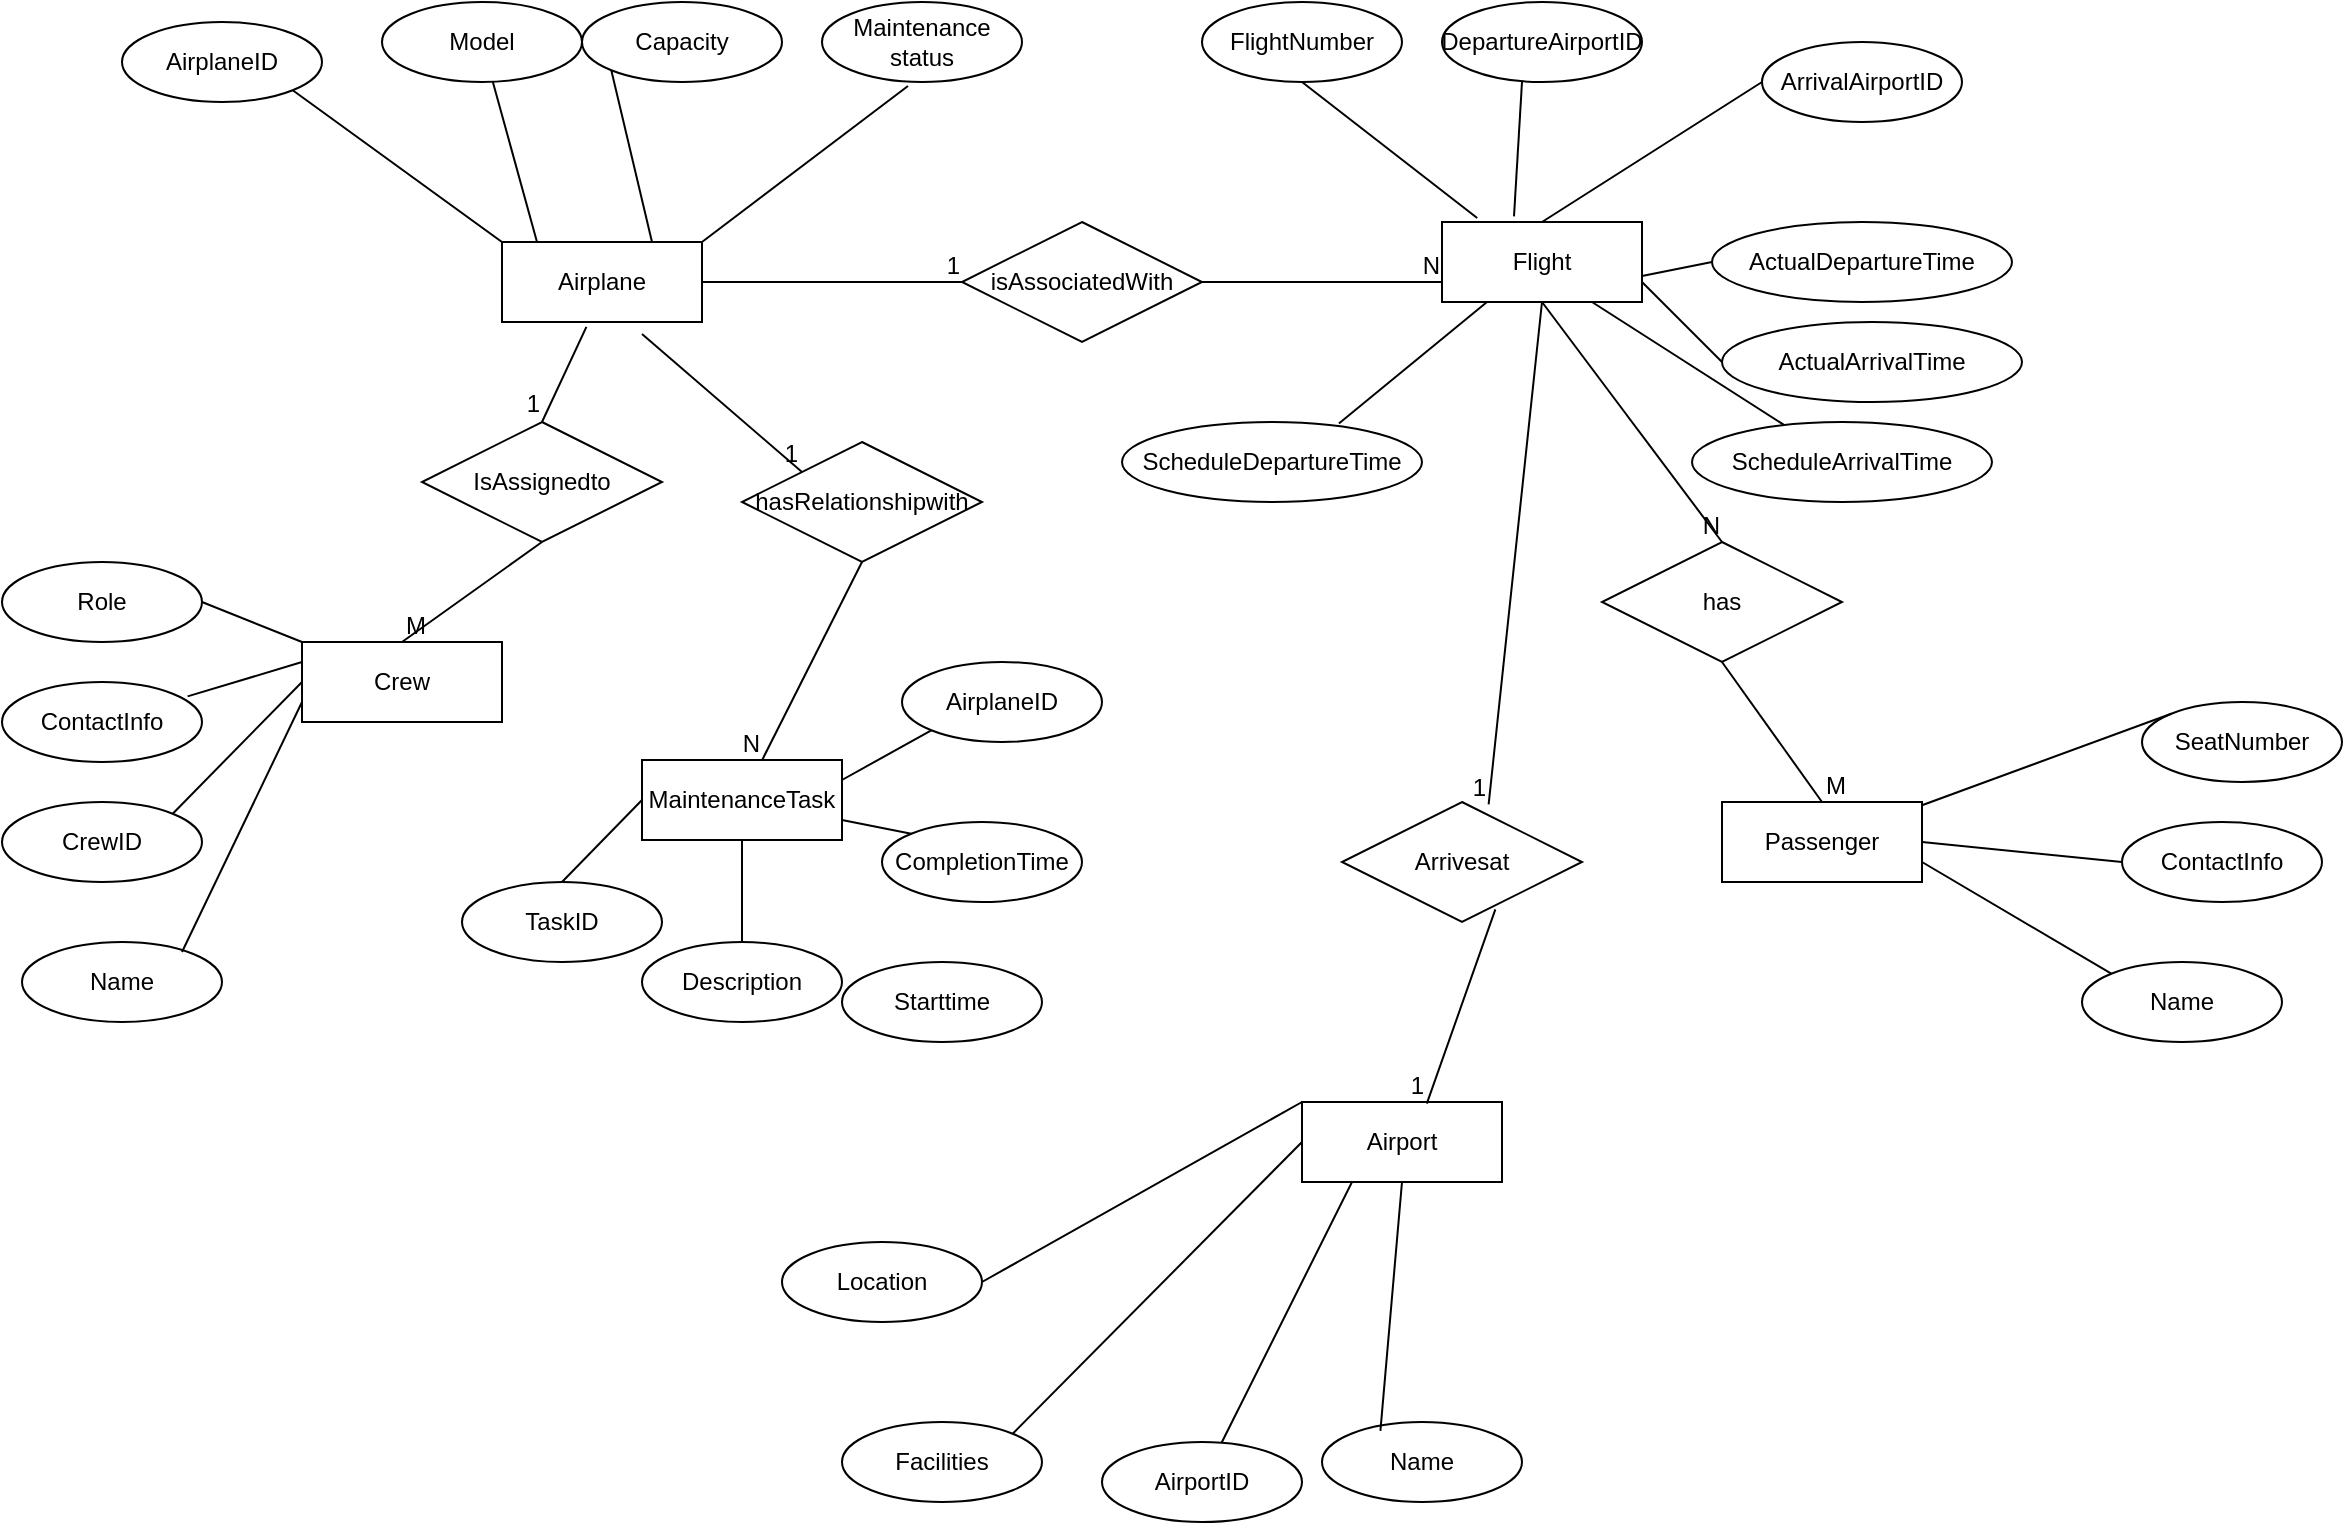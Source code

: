 <mxfile version="22.0.4" type="github">
  <diagram name="Page-1" id="znZ29VpfTOB51SgeRxZB">
    <mxGraphModel dx="3850" dy="1617" grid="1" gridSize="10" guides="1" tooltips="1" connect="1" arrows="1" fold="1" page="1" pageScale="1" pageWidth="850" pageHeight="1100" math="0" shadow="0">
      <root>
        <mxCell id="0" />
        <mxCell id="1" parent="0" />
        <mxCell id="hcwAdXsDCzIdvA3kFpK7-1" value="AirplaneID" style="ellipse;whiteSpace=wrap;html=1;align=center;" vertex="1" parent="1">
          <mxGeometry x="-100" y="120" width="100" height="40" as="geometry" />
        </mxCell>
        <mxCell id="hcwAdXsDCzIdvA3kFpK7-2" value="DepartureAirportID" style="ellipse;whiteSpace=wrap;html=1;align=center;" vertex="1" parent="1">
          <mxGeometry x="560" y="110" width="100" height="40" as="geometry" />
        </mxCell>
        <mxCell id="hcwAdXsDCzIdvA3kFpK7-3" value="Capacity" style="ellipse;whiteSpace=wrap;html=1;align=center;" vertex="1" parent="1">
          <mxGeometry x="130" y="110" width="100" height="40" as="geometry" />
        </mxCell>
        <mxCell id="hcwAdXsDCzIdvA3kFpK7-4" value="Maintenance status" style="ellipse;whiteSpace=wrap;html=1;align=center;" vertex="1" parent="1">
          <mxGeometry x="250" y="110" width="100" height="40" as="geometry" />
        </mxCell>
        <mxCell id="hcwAdXsDCzIdvA3kFpK7-5" value="Airplane" style="whiteSpace=wrap;html=1;align=center;" vertex="1" parent="1">
          <mxGeometry x="90" y="230" width="100" height="40" as="geometry" />
        </mxCell>
        <mxCell id="hcwAdXsDCzIdvA3kFpK7-7" value="" style="endArrow=none;html=1;rounded=0;entryX=1;entryY=1;entryDx=0;entryDy=0;exitX=0.25;exitY=0;exitDx=0;exitDy=0;" edge="1" parent="1" source="hcwAdXsDCzIdvA3kFpK7-5" target="hcwAdXsDCzIdvA3kFpK7-1">
          <mxGeometry width="50" height="50" relative="1" as="geometry">
            <mxPoint x="180" y="220" as="sourcePoint" />
            <mxPoint x="100" y="240" as="targetPoint" />
            <Array as="points">
              <mxPoint x="90" y="230" />
            </Array>
          </mxGeometry>
        </mxCell>
        <mxCell id="hcwAdXsDCzIdvA3kFpK7-9" value="" style="endArrow=none;html=1;rounded=0;exitX=0.43;exitY=1.05;exitDx=0;exitDy=0;entryX=1;entryY=0;entryDx=0;entryDy=0;exitPerimeter=0;" edge="1" parent="1" source="hcwAdXsDCzIdvA3kFpK7-4" target="hcwAdXsDCzIdvA3kFpK7-5">
          <mxGeometry width="50" height="50" relative="1" as="geometry">
            <mxPoint x="130" y="280" as="sourcePoint" />
            <mxPoint x="180" y="230" as="targetPoint" />
          </mxGeometry>
        </mxCell>
        <mxCell id="hcwAdXsDCzIdvA3kFpK7-10" value="" style="endArrow=none;html=1;rounded=0;exitX=0.174;exitY=-0.01;exitDx=0;exitDy=0;exitPerimeter=0;" edge="1" parent="1" source="hcwAdXsDCzIdvA3kFpK7-5" target="hcwAdXsDCzIdvA3kFpK7-19">
          <mxGeometry width="50" height="50" relative="1" as="geometry">
            <mxPoint x="200" y="210" as="sourcePoint" />
            <mxPoint x="205" y="160" as="targetPoint" />
          </mxGeometry>
        </mxCell>
        <mxCell id="hcwAdXsDCzIdvA3kFpK7-11" value="" style="endArrow=none;html=1;rounded=0;entryX=0;entryY=1;entryDx=0;entryDy=0;exitX=0.75;exitY=0;exitDx=0;exitDy=0;" edge="1" parent="1" source="hcwAdXsDCzIdvA3kFpK7-5" target="hcwAdXsDCzIdvA3kFpK7-3">
          <mxGeometry width="50" height="50" relative="1" as="geometry">
            <mxPoint x="210" y="220" as="sourcePoint" />
            <mxPoint x="105" y="164" as="targetPoint" />
            <Array as="points" />
          </mxGeometry>
        </mxCell>
        <mxCell id="hcwAdXsDCzIdvA3kFpK7-12" value="Flight" style="whiteSpace=wrap;html=1;align=center;" vertex="1" parent="1">
          <mxGeometry x="560" y="220" width="100" height="40" as="geometry" />
        </mxCell>
        <mxCell id="hcwAdXsDCzIdvA3kFpK7-13" value="FlightNumber" style="ellipse;whiteSpace=wrap;html=1;align=center;" vertex="1" parent="1">
          <mxGeometry x="440" y="110" width="100" height="40" as="geometry" />
        </mxCell>
        <mxCell id="hcwAdXsDCzIdvA3kFpK7-14" value="ArrivalAirportID" style="ellipse;whiteSpace=wrap;html=1;align=center;" vertex="1" parent="1">
          <mxGeometry x="720" y="130" width="100" height="40" as="geometry" />
        </mxCell>
        <mxCell id="hcwAdXsDCzIdvA3kFpK7-15" value="ScheduleDepartureTime" style="ellipse;whiteSpace=wrap;html=1;align=center;" vertex="1" parent="1">
          <mxGeometry x="400" y="320" width="150" height="40" as="geometry" />
        </mxCell>
        <mxCell id="hcwAdXsDCzIdvA3kFpK7-16" value="ScheduleArrivalTime" style="ellipse;whiteSpace=wrap;html=1;align=center;" vertex="1" parent="1">
          <mxGeometry x="685" y="320" width="150" height="40" as="geometry" />
        </mxCell>
        <mxCell id="hcwAdXsDCzIdvA3kFpK7-17" value="ActualDepartureTime" style="ellipse;whiteSpace=wrap;html=1;align=center;" vertex="1" parent="1">
          <mxGeometry x="695" y="220" width="150" height="40" as="geometry" />
        </mxCell>
        <mxCell id="hcwAdXsDCzIdvA3kFpK7-18" value="ActualArrivalTime" style="ellipse;whiteSpace=wrap;html=1;align=center;" vertex="1" parent="1">
          <mxGeometry x="700" y="270" width="150" height="40" as="geometry" />
        </mxCell>
        <mxCell id="hcwAdXsDCzIdvA3kFpK7-19" value="Model" style="ellipse;whiteSpace=wrap;html=1;align=center;" vertex="1" parent="1">
          <mxGeometry x="30" y="110" width="100" height="40" as="geometry" />
        </mxCell>
        <mxCell id="hcwAdXsDCzIdvA3kFpK7-21" value="Name" style="ellipse;whiteSpace=wrap;html=1;align=center;" vertex="1" parent="1">
          <mxGeometry x="880" y="590" width="100" height="40" as="geometry" />
        </mxCell>
        <mxCell id="hcwAdXsDCzIdvA3kFpK7-22" value="ContactInfo" style="ellipse;whiteSpace=wrap;html=1;align=center;" vertex="1" parent="1">
          <mxGeometry x="900" y="520" width="100" height="40" as="geometry" />
        </mxCell>
        <mxCell id="hcwAdXsDCzIdvA3kFpK7-23" value="SeatNumber" style="ellipse;whiteSpace=wrap;html=1;align=center;" vertex="1" parent="1">
          <mxGeometry x="910" y="460" width="100" height="40" as="geometry" />
        </mxCell>
        <mxCell id="hcwAdXsDCzIdvA3kFpK7-24" value="Crew" style="whiteSpace=wrap;html=1;align=center;" vertex="1" parent="1">
          <mxGeometry x="-10" y="430" width="100" height="40" as="geometry" />
        </mxCell>
        <mxCell id="hcwAdXsDCzIdvA3kFpK7-25" value="CrewID" style="ellipse;whiteSpace=wrap;html=1;align=center;" vertex="1" parent="1">
          <mxGeometry x="-160" y="510" width="100" height="40" as="geometry" />
        </mxCell>
        <mxCell id="hcwAdXsDCzIdvA3kFpK7-26" value="Name" style="ellipse;whiteSpace=wrap;html=1;align=center;" vertex="1" parent="1">
          <mxGeometry x="-150" y="580" width="100" height="40" as="geometry" />
        </mxCell>
        <mxCell id="hcwAdXsDCzIdvA3kFpK7-27" value="Role" style="ellipse;whiteSpace=wrap;html=1;align=center;" vertex="1" parent="1">
          <mxGeometry x="-160" y="390" width="100" height="40" as="geometry" />
        </mxCell>
        <mxCell id="hcwAdXsDCzIdvA3kFpK7-28" value="ContactInfo" style="ellipse;whiteSpace=wrap;html=1;align=center;" vertex="1" parent="1">
          <mxGeometry x="-160" y="450" width="100" height="40" as="geometry" />
        </mxCell>
        <mxCell id="hcwAdXsDCzIdvA3kFpK7-29" value="Airport" style="whiteSpace=wrap;html=1;align=center;" vertex="1" parent="1">
          <mxGeometry x="490" y="660" width="100" height="40" as="geometry" />
        </mxCell>
        <mxCell id="hcwAdXsDCzIdvA3kFpK7-30" value="Name" style="ellipse;whiteSpace=wrap;html=1;align=center;" vertex="1" parent="1">
          <mxGeometry x="500" y="820" width="100" height="40" as="geometry" />
        </mxCell>
        <mxCell id="hcwAdXsDCzIdvA3kFpK7-31" value="AirportID" style="ellipse;whiteSpace=wrap;html=1;align=center;" vertex="1" parent="1">
          <mxGeometry x="390" y="830" width="100" height="40" as="geometry" />
        </mxCell>
        <mxCell id="hcwAdXsDCzIdvA3kFpK7-32" value="Location" style="ellipse;whiteSpace=wrap;html=1;align=center;" vertex="1" parent="1">
          <mxGeometry x="230" y="730" width="100" height="40" as="geometry" />
        </mxCell>
        <mxCell id="hcwAdXsDCzIdvA3kFpK7-33" value="Facilities" style="ellipse;whiteSpace=wrap;html=1;align=center;" vertex="1" parent="1">
          <mxGeometry x="260" y="820" width="100" height="40" as="geometry" />
        </mxCell>
        <mxCell id="hcwAdXsDCzIdvA3kFpK7-35" value="MaintenanceTask" style="whiteSpace=wrap;html=1;align=center;" vertex="1" parent="1">
          <mxGeometry x="160" y="489" width="100" height="40" as="geometry" />
        </mxCell>
        <mxCell id="hcwAdXsDCzIdvA3kFpK7-36" value="Description" style="ellipse;whiteSpace=wrap;html=1;align=center;" vertex="1" parent="1">
          <mxGeometry x="160" y="580" width="100" height="40" as="geometry" />
        </mxCell>
        <mxCell id="hcwAdXsDCzIdvA3kFpK7-37" value="Starttime" style="ellipse;whiteSpace=wrap;html=1;align=center;" vertex="1" parent="1">
          <mxGeometry x="260" y="590" width="100" height="40" as="geometry" />
        </mxCell>
        <mxCell id="hcwAdXsDCzIdvA3kFpK7-38" value="CompletionTime" style="ellipse;whiteSpace=wrap;html=1;align=center;" vertex="1" parent="1">
          <mxGeometry x="280" y="520" width="100" height="40" as="geometry" />
        </mxCell>
        <mxCell id="hcwAdXsDCzIdvA3kFpK7-39" value="" style="endArrow=none;html=1;rounded=0;entryX=0;entryY=0;entryDx=0;entryDy=0;" edge="1" parent="1" target="hcwAdXsDCzIdvA3kFpK7-24">
          <mxGeometry width="50" height="50" relative="1" as="geometry">
            <mxPoint x="-60" y="410" as="sourcePoint" />
            <mxPoint x="-10" y="360" as="targetPoint" />
          </mxGeometry>
        </mxCell>
        <mxCell id="hcwAdXsDCzIdvA3kFpK7-40" value="" style="endArrow=none;html=1;rounded=0;entryX=0;entryY=0.25;entryDx=0;entryDy=0;exitX=0.928;exitY=0.18;exitDx=0;exitDy=0;exitPerimeter=0;" edge="1" parent="1" source="hcwAdXsDCzIdvA3kFpK7-28" target="hcwAdXsDCzIdvA3kFpK7-24">
          <mxGeometry width="50" height="50" relative="1" as="geometry">
            <mxPoint x="-60" y="460" as="sourcePoint" />
            <mxPoint x="-10" y="480" as="targetPoint" />
          </mxGeometry>
        </mxCell>
        <mxCell id="hcwAdXsDCzIdvA3kFpK7-41" value="" style="endArrow=none;html=1;rounded=0;exitX=1;exitY=0;exitDx=0;exitDy=0;entryX=0;entryY=0.5;entryDx=0;entryDy=0;" edge="1" parent="1" source="hcwAdXsDCzIdvA3kFpK7-25" target="hcwAdXsDCzIdvA3kFpK7-24">
          <mxGeometry width="50" height="50" relative="1" as="geometry">
            <mxPoint x="-60" y="510" as="sourcePoint" />
            <mxPoint x="-10" y="460" as="targetPoint" />
          </mxGeometry>
        </mxCell>
        <mxCell id="hcwAdXsDCzIdvA3kFpK7-42" value="" style="endArrow=none;html=1;rounded=0;entryX=0;entryY=0.75;entryDx=0;entryDy=0;" edge="1" parent="1" target="hcwAdXsDCzIdvA3kFpK7-24">
          <mxGeometry width="50" height="50" relative="1" as="geometry">
            <mxPoint x="-70" y="585" as="sourcePoint" />
            <mxPoint x="-20" y="535" as="targetPoint" />
          </mxGeometry>
        </mxCell>
        <mxCell id="hcwAdXsDCzIdvA3kFpK7-43" value="" style="endArrow=none;html=1;rounded=0;exitX=0.176;exitY=-0.05;exitDx=0;exitDy=0;exitPerimeter=0;entryX=0.5;entryY=1;entryDx=0;entryDy=0;" edge="1" parent="1" source="hcwAdXsDCzIdvA3kFpK7-12" target="hcwAdXsDCzIdvA3kFpK7-13">
          <mxGeometry width="50" height="50" relative="1" as="geometry">
            <mxPoint x="510" y="220" as="sourcePoint" />
            <mxPoint x="560" y="170" as="targetPoint" />
          </mxGeometry>
        </mxCell>
        <mxCell id="hcwAdXsDCzIdvA3kFpK7-44" value="" style="endArrow=none;html=1;rounded=0;exitX=0.36;exitY=-0.07;exitDx=0;exitDy=0;exitPerimeter=0;" edge="1" parent="1" source="hcwAdXsDCzIdvA3kFpK7-12">
          <mxGeometry width="50" height="50" relative="1" as="geometry">
            <mxPoint x="600" y="210" as="sourcePoint" />
            <mxPoint x="600" y="150" as="targetPoint" />
          </mxGeometry>
        </mxCell>
        <mxCell id="hcwAdXsDCzIdvA3kFpK7-45" value="" style="endArrow=none;html=1;rounded=0;exitX=0.5;exitY=0;exitDx=0;exitDy=0;entryX=0;entryY=0.5;entryDx=0;entryDy=0;" edge="1" parent="1" source="hcwAdXsDCzIdvA3kFpK7-12" target="hcwAdXsDCzIdvA3kFpK7-14">
          <mxGeometry width="50" height="50" relative="1" as="geometry">
            <mxPoint x="730" y="210" as="sourcePoint" />
            <mxPoint x="730" y="150" as="targetPoint" />
          </mxGeometry>
        </mxCell>
        <mxCell id="hcwAdXsDCzIdvA3kFpK7-46" value="" style="endArrow=none;html=1;rounded=0;exitX=0.36;exitY=-0.07;exitDx=0;exitDy=0;exitPerimeter=0;entryX=0;entryY=0.5;entryDx=0;entryDy=0;" edge="1" parent="1" target="hcwAdXsDCzIdvA3kFpK7-17">
          <mxGeometry width="50" height="50" relative="1" as="geometry">
            <mxPoint x="660" y="247" as="sourcePoint" />
            <mxPoint x="664" y="180" as="targetPoint" />
          </mxGeometry>
        </mxCell>
        <mxCell id="hcwAdXsDCzIdvA3kFpK7-47" value="" style="endArrow=none;html=1;rounded=0;exitX=1;exitY=0.75;exitDx=0;exitDy=0;entryX=0;entryY=0.5;entryDx=0;entryDy=0;" edge="1" parent="1" source="hcwAdXsDCzIdvA3kFpK7-12" target="hcwAdXsDCzIdvA3kFpK7-18">
          <mxGeometry width="50" height="50" relative="1" as="geometry">
            <mxPoint x="670" y="257" as="sourcePoint" />
            <mxPoint x="705" y="250" as="targetPoint" />
          </mxGeometry>
        </mxCell>
        <mxCell id="hcwAdXsDCzIdvA3kFpK7-48" value="" style="endArrow=none;html=1;rounded=0;exitX=1;exitY=0.75;exitDx=0;exitDy=0;entryX=0.723;entryY=0.02;entryDx=0;entryDy=0;entryPerimeter=0;" edge="1" parent="1" target="hcwAdXsDCzIdvA3kFpK7-15">
          <mxGeometry width="50" height="50" relative="1" as="geometry">
            <mxPoint x="582.5" y="260" as="sourcePoint" />
            <mxPoint x="627.5" y="330" as="targetPoint" />
          </mxGeometry>
        </mxCell>
        <mxCell id="hcwAdXsDCzIdvA3kFpK7-49" value="" style="endArrow=none;html=1;rounded=0;exitX=0.75;exitY=1;exitDx=0;exitDy=0;" edge="1" parent="1" source="hcwAdXsDCzIdvA3kFpK7-12" target="hcwAdXsDCzIdvA3kFpK7-16">
          <mxGeometry width="50" height="50" relative="1" as="geometry">
            <mxPoint x="592.5" y="270" as="sourcePoint" />
            <mxPoint x="637.5" y="340" as="targetPoint" />
            <Array as="points" />
          </mxGeometry>
        </mxCell>
        <mxCell id="hcwAdXsDCzIdvA3kFpK7-50" value="" style="endArrow=none;html=1;rounded=0;entryX=0;entryY=0;entryDx=0;entryDy=0;" edge="1" parent="1" source="hcwAdXsDCzIdvA3kFpK7-20" target="hcwAdXsDCzIdvA3kFpK7-23">
          <mxGeometry width="50" height="50" relative="1" as="geometry">
            <mxPoint x="670" y="550" as="sourcePoint" />
            <mxPoint x="720" y="500" as="targetPoint" />
          </mxGeometry>
        </mxCell>
        <mxCell id="hcwAdXsDCzIdvA3kFpK7-51" value="" style="endArrow=none;html=1;rounded=0;exitX=1;exitY=0.5;exitDx=0;exitDy=0;entryX=0;entryY=0.5;entryDx=0;entryDy=0;" edge="1" parent="1" source="hcwAdXsDCzIdvA3kFpK7-20" target="hcwAdXsDCzIdvA3kFpK7-22">
          <mxGeometry width="50" height="50" relative="1" as="geometry">
            <mxPoint x="680" y="560" as="sourcePoint" />
            <mxPoint x="730" y="510" as="targetPoint" />
          </mxGeometry>
        </mxCell>
        <mxCell id="hcwAdXsDCzIdvA3kFpK7-52" value="" style="endArrow=none;html=1;rounded=0;exitX=1;exitY=0.75;exitDx=0;exitDy=0;entryX=0;entryY=0;entryDx=0;entryDy=0;" edge="1" parent="1" source="hcwAdXsDCzIdvA3kFpK7-20" target="hcwAdXsDCzIdvA3kFpK7-21">
          <mxGeometry width="50" height="50" relative="1" as="geometry">
            <mxPoint x="680" y="570" as="sourcePoint" />
            <mxPoint x="750" y="600" as="targetPoint" />
          </mxGeometry>
        </mxCell>
        <mxCell id="hcwAdXsDCzIdvA3kFpK7-55" value="" style="endArrow=none;html=1;rounded=0;exitX=1;exitY=0.5;exitDx=0;exitDy=0;entryX=0;entryY=0;entryDx=0;entryDy=0;" edge="1" parent="1" source="hcwAdXsDCzIdvA3kFpK7-32" target="hcwAdXsDCzIdvA3kFpK7-29">
          <mxGeometry width="50" height="50" relative="1" as="geometry">
            <mxPoint x="130" y="775" as="sourcePoint" />
            <mxPoint x="180" y="725" as="targetPoint" />
          </mxGeometry>
        </mxCell>
        <mxCell id="hcwAdXsDCzIdvA3kFpK7-56" value="" style="endArrow=none;html=1;rounded=0;exitX=1;exitY=0;exitDx=0;exitDy=0;entryX=0;entryY=0.5;entryDx=0;entryDy=0;" edge="1" parent="1" source="hcwAdXsDCzIdvA3kFpK7-33" target="hcwAdXsDCzIdvA3kFpK7-29">
          <mxGeometry width="50" height="50" relative="1" as="geometry">
            <mxPoint x="80" y="760" as="sourcePoint" />
            <mxPoint x="180" y="740" as="targetPoint" />
          </mxGeometry>
        </mxCell>
        <mxCell id="hcwAdXsDCzIdvA3kFpK7-57" value="" style="endArrow=none;html=1;rounded=0;entryX=0.25;entryY=1;entryDx=0;entryDy=0;" edge="1" parent="1" source="hcwAdXsDCzIdvA3kFpK7-31" target="hcwAdXsDCzIdvA3kFpK7-29">
          <mxGeometry width="50" height="50" relative="1" as="geometry">
            <mxPoint x="75" y="826" as="sourcePoint" />
            <mxPoint x="200" y="770" as="targetPoint" />
          </mxGeometry>
        </mxCell>
        <mxCell id="hcwAdXsDCzIdvA3kFpK7-58" value="" style="endArrow=none;html=1;rounded=0;entryX=0.5;entryY=1;entryDx=0;entryDy=0;exitX=0.292;exitY=0.11;exitDx=0;exitDy=0;exitPerimeter=0;" edge="1" parent="1" source="hcwAdXsDCzIdvA3kFpK7-30" target="hcwAdXsDCzIdvA3kFpK7-29">
          <mxGeometry width="50" height="50" relative="1" as="geometry">
            <mxPoint x="173" y="831" as="sourcePoint" />
            <mxPoint x="215" y="770" as="targetPoint" />
          </mxGeometry>
        </mxCell>
        <mxCell id="hcwAdXsDCzIdvA3kFpK7-61" value="" style="endArrow=none;html=1;rounded=0;exitX=0.5;exitY=0;exitDx=0;exitDy=0;" edge="1" parent="1" source="hcwAdXsDCzIdvA3kFpK7-36" target="hcwAdXsDCzIdvA3kFpK7-35">
          <mxGeometry width="50" height="50" relative="1" as="geometry">
            <mxPoint x="540" y="900" as="sourcePoint" />
            <mxPoint x="590" y="850" as="targetPoint" />
          </mxGeometry>
        </mxCell>
        <mxCell id="hcwAdXsDCzIdvA3kFpK7-63" value="" style="endArrow=none;html=1;rounded=0;exitX=0;exitY=0;exitDx=0;exitDy=0;entryX=1;entryY=0.75;entryDx=0;entryDy=0;" edge="1" parent="1" source="hcwAdXsDCzIdvA3kFpK7-38" target="hcwAdXsDCzIdvA3kFpK7-35">
          <mxGeometry width="50" height="50" relative="1" as="geometry">
            <mxPoint x="700" y="878" as="sourcePoint" />
            <mxPoint x="658" y="830" as="targetPoint" />
          </mxGeometry>
        </mxCell>
        <mxCell id="hcwAdXsDCzIdvA3kFpK7-65" value="isAssociatedWith" style="shape=rhombus;perimeter=rhombusPerimeter;whiteSpace=wrap;html=1;align=center;" vertex="1" parent="1">
          <mxGeometry x="320" y="220" width="120" height="60" as="geometry" />
        </mxCell>
        <mxCell id="hcwAdXsDCzIdvA3kFpK7-66" value="" style="endArrow=none;html=1;rounded=0;exitX=1;exitY=0.5;exitDx=0;exitDy=0;entryX=0;entryY=0.5;entryDx=0;entryDy=0;" edge="1" parent="1" source="hcwAdXsDCzIdvA3kFpK7-5" target="hcwAdXsDCzIdvA3kFpK7-65">
          <mxGeometry relative="1" as="geometry">
            <mxPoint x="200" y="249.5" as="sourcePoint" />
            <mxPoint x="280.588" y="320" as="targetPoint" />
          </mxGeometry>
        </mxCell>
        <mxCell id="hcwAdXsDCzIdvA3kFpK7-67" value="1" style="resizable=0;html=1;whiteSpace=wrap;align=right;verticalAlign=bottom;" connectable="0" vertex="1" parent="hcwAdXsDCzIdvA3kFpK7-66">
          <mxGeometry x="1" relative="1" as="geometry" />
        </mxCell>
        <mxCell id="hcwAdXsDCzIdvA3kFpK7-72" value="" style="endArrow=none;html=1;rounded=0;exitX=1;exitY=0.5;exitDx=0;exitDy=0;entryX=0;entryY=0.75;entryDx=0;entryDy=0;" edge="1" parent="1" source="hcwAdXsDCzIdvA3kFpK7-65" target="hcwAdXsDCzIdvA3kFpK7-12">
          <mxGeometry relative="1" as="geometry">
            <mxPoint x="400" y="239.5" as="sourcePoint" />
            <mxPoint x="560" y="239.5" as="targetPoint" />
          </mxGeometry>
        </mxCell>
        <mxCell id="hcwAdXsDCzIdvA3kFpK7-73" value="N" style="resizable=0;html=1;whiteSpace=wrap;align=right;verticalAlign=bottom;" connectable="0" vertex="1" parent="hcwAdXsDCzIdvA3kFpK7-72">
          <mxGeometry x="1" relative="1" as="geometry" />
        </mxCell>
        <mxCell id="hcwAdXsDCzIdvA3kFpK7-79" value="has" style="shape=rhombus;perimeter=rhombusPerimeter;whiteSpace=wrap;html=1;align=center;" vertex="1" parent="1">
          <mxGeometry x="640" y="380" width="120" height="60" as="geometry" />
        </mxCell>
        <mxCell id="hcwAdXsDCzIdvA3kFpK7-80" value="" style="endArrow=none;html=1;rounded=0;exitX=0.5;exitY=1;exitDx=0;exitDy=0;entryX=0.5;entryY=0;entryDx=0;entryDy=0;" edge="1" parent="1" source="hcwAdXsDCzIdvA3kFpK7-12" target="hcwAdXsDCzIdvA3kFpK7-79">
          <mxGeometry relative="1" as="geometry">
            <mxPoint x="490" y="440" as="sourcePoint" />
            <mxPoint x="650" y="440" as="targetPoint" />
          </mxGeometry>
        </mxCell>
        <mxCell id="hcwAdXsDCzIdvA3kFpK7-81" value="N" style="resizable=0;html=1;whiteSpace=wrap;align=right;verticalAlign=bottom;" connectable="0" vertex="1" parent="hcwAdXsDCzIdvA3kFpK7-80">
          <mxGeometry x="1" relative="1" as="geometry" />
        </mxCell>
        <mxCell id="hcwAdXsDCzIdvA3kFpK7-88" value="" style="endArrow=none;html=1;rounded=0;entryX=0.5;entryY=1;entryDx=0;entryDy=0;exitX=0.5;exitY=0;exitDx=0;exitDy=0;" edge="1" parent="1" source="hcwAdXsDCzIdvA3kFpK7-20" target="hcwAdXsDCzIdvA3kFpK7-79">
          <mxGeometry relative="1" as="geometry">
            <mxPoint x="490" y="440" as="sourcePoint" />
            <mxPoint x="650" y="440" as="targetPoint" />
          </mxGeometry>
        </mxCell>
        <mxCell id="hcwAdXsDCzIdvA3kFpK7-89" value="M" style="resizable=0;html=1;whiteSpace=wrap;align=left;verticalAlign=bottom;" connectable="0" vertex="1" parent="hcwAdXsDCzIdvA3kFpK7-88">
          <mxGeometry x="-1" relative="1" as="geometry" />
        </mxCell>
        <mxCell id="hcwAdXsDCzIdvA3kFpK7-90" value="" style="resizable=0;html=1;whiteSpace=wrap;align=right;verticalAlign=bottom;" connectable="0" vertex="1" parent="hcwAdXsDCzIdvA3kFpK7-88">
          <mxGeometry x="1" relative="1" as="geometry" />
        </mxCell>
        <mxCell id="hcwAdXsDCzIdvA3kFpK7-91" value="IsAssignedto" style="shape=rhombus;perimeter=rhombusPerimeter;whiteSpace=wrap;html=1;align=center;" vertex="1" parent="1">
          <mxGeometry x="50" y="320" width="120" height="60" as="geometry" />
        </mxCell>
        <mxCell id="hcwAdXsDCzIdvA3kFpK7-92" value="" style="endArrow=none;html=1;rounded=0;exitX=0.422;exitY=1.06;exitDx=0;exitDy=0;exitPerimeter=0;entryX=0.5;entryY=0;entryDx=0;entryDy=0;" edge="1" parent="1" source="hcwAdXsDCzIdvA3kFpK7-5" target="hcwAdXsDCzIdvA3kFpK7-91">
          <mxGeometry relative="1" as="geometry">
            <mxPoint x="-40" y="380" as="sourcePoint" />
            <mxPoint x="120" y="380" as="targetPoint" />
          </mxGeometry>
        </mxCell>
        <mxCell id="hcwAdXsDCzIdvA3kFpK7-93" value="1" style="resizable=0;html=1;whiteSpace=wrap;align=right;verticalAlign=bottom;" connectable="0" vertex="1" parent="hcwAdXsDCzIdvA3kFpK7-92">
          <mxGeometry x="1" relative="1" as="geometry" />
        </mxCell>
        <mxCell id="hcwAdXsDCzIdvA3kFpK7-94" value="" style="endArrow=none;html=1;rounded=0;exitX=0.5;exitY=0;exitDx=0;exitDy=0;entryX=0.5;entryY=1;entryDx=0;entryDy=0;" edge="1" parent="1" source="hcwAdXsDCzIdvA3kFpK7-24" target="hcwAdXsDCzIdvA3kFpK7-91">
          <mxGeometry relative="1" as="geometry">
            <mxPoint x="-40" y="380" as="sourcePoint" />
            <mxPoint x="120" y="380" as="targetPoint" />
          </mxGeometry>
        </mxCell>
        <mxCell id="hcwAdXsDCzIdvA3kFpK7-95" value="M" style="resizable=0;html=1;whiteSpace=wrap;align=left;verticalAlign=bottom;" connectable="0" vertex="1" parent="hcwAdXsDCzIdvA3kFpK7-94">
          <mxGeometry x="-1" relative="1" as="geometry" />
        </mxCell>
        <mxCell id="hcwAdXsDCzIdvA3kFpK7-96" value="" style="resizable=0;html=1;whiteSpace=wrap;align=right;verticalAlign=bottom;" connectable="0" vertex="1" parent="hcwAdXsDCzIdvA3kFpK7-94">
          <mxGeometry x="1" relative="1" as="geometry">
            <mxPoint x="-30" y="-10" as="offset" />
          </mxGeometry>
        </mxCell>
        <mxCell id="hcwAdXsDCzIdvA3kFpK7-97" value="TaskID" style="ellipse;whiteSpace=wrap;html=1;align=center;" vertex="1" parent="1">
          <mxGeometry x="70" y="550" width="100" height="40" as="geometry" />
        </mxCell>
        <mxCell id="hcwAdXsDCzIdvA3kFpK7-98" value="" style="endArrow=none;html=1;rounded=0;exitX=0.5;exitY=0;exitDx=0;exitDy=0;entryX=0;entryY=0.5;entryDx=0;entryDy=0;" edge="1" parent="1" source="hcwAdXsDCzIdvA3kFpK7-97" target="hcwAdXsDCzIdvA3kFpK7-35">
          <mxGeometry width="50" height="50" relative="1" as="geometry">
            <mxPoint x="530" y="860" as="sourcePoint" />
            <mxPoint x="560" y="820" as="targetPoint" />
          </mxGeometry>
        </mxCell>
        <mxCell id="hcwAdXsDCzIdvA3kFpK7-99" value="AirplaneID" style="ellipse;whiteSpace=wrap;html=1;align=center;" vertex="1" parent="1">
          <mxGeometry x="290" y="440" width="100" height="40" as="geometry" />
        </mxCell>
        <mxCell id="hcwAdXsDCzIdvA3kFpK7-100" value="" style="endArrow=none;html=1;rounded=0;exitX=0;exitY=1;exitDx=0;exitDy=0;entryX=1;entryY=0.25;entryDx=0;entryDy=0;" edge="1" parent="1" source="hcwAdXsDCzIdvA3kFpK7-99" target="hcwAdXsDCzIdvA3kFpK7-35">
          <mxGeometry width="50" height="50" relative="1" as="geometry">
            <mxPoint x="720" y="820" as="sourcePoint" />
            <mxPoint x="653" y="784" as="targetPoint" />
          </mxGeometry>
        </mxCell>
        <mxCell id="hcwAdXsDCzIdvA3kFpK7-20" value="Passenger" style="whiteSpace=wrap;html=1;align=center;" vertex="1" parent="1">
          <mxGeometry x="700" y="510" width="100" height="40" as="geometry" />
        </mxCell>
        <mxCell id="hcwAdXsDCzIdvA3kFpK7-103" value="Arrivesat" style="shape=rhombus;perimeter=rhombusPerimeter;whiteSpace=wrap;html=1;align=center;" vertex="1" parent="1">
          <mxGeometry x="510" y="510" width="120" height="60" as="geometry" />
        </mxCell>
        <mxCell id="hcwAdXsDCzIdvA3kFpK7-104" value="" style="endArrow=none;html=1;rounded=0;exitX=0.5;exitY=1;exitDx=0;exitDy=0;entryX=0.611;entryY=0.019;entryDx=0;entryDy=0;entryPerimeter=0;" edge="1" parent="1" source="hcwAdXsDCzIdvA3kFpK7-12" target="hcwAdXsDCzIdvA3kFpK7-103">
          <mxGeometry relative="1" as="geometry">
            <mxPoint x="400" y="550" as="sourcePoint" />
            <mxPoint x="570" y="510" as="targetPoint" />
          </mxGeometry>
        </mxCell>
        <mxCell id="hcwAdXsDCzIdvA3kFpK7-105" value="1" style="resizable=0;html=1;whiteSpace=wrap;align=right;verticalAlign=bottom;" connectable="0" vertex="1" parent="hcwAdXsDCzIdvA3kFpK7-104">
          <mxGeometry x="1" relative="1" as="geometry" />
        </mxCell>
        <mxCell id="hcwAdXsDCzIdvA3kFpK7-106" value="" style="endArrow=none;html=1;rounded=0;exitX=0.639;exitY=0.895;exitDx=0;exitDy=0;exitPerimeter=0;entryX=0.624;entryY=0.021;entryDx=0;entryDy=0;entryPerimeter=0;" edge="1" parent="1" source="hcwAdXsDCzIdvA3kFpK7-103" target="hcwAdXsDCzIdvA3kFpK7-29">
          <mxGeometry relative="1" as="geometry">
            <mxPoint x="570" y="570" as="sourcePoint" />
            <mxPoint x="560" y="650" as="targetPoint" />
          </mxGeometry>
        </mxCell>
        <mxCell id="hcwAdXsDCzIdvA3kFpK7-107" value="1" style="resizable=0;html=1;whiteSpace=wrap;align=right;verticalAlign=bottom;" connectable="0" vertex="1" parent="hcwAdXsDCzIdvA3kFpK7-106">
          <mxGeometry x="1" relative="1" as="geometry" />
        </mxCell>
        <mxCell id="hcwAdXsDCzIdvA3kFpK7-108" value="hasRelationshipwith" style="shape=rhombus;perimeter=rhombusPerimeter;whiteSpace=wrap;html=1;align=center;" vertex="1" parent="1">
          <mxGeometry x="210" y="330" width="120" height="60" as="geometry" />
        </mxCell>
        <mxCell id="hcwAdXsDCzIdvA3kFpK7-110" value="" style="endArrow=none;html=1;rounded=0;entryX=0;entryY=0;entryDx=0;entryDy=0;" edge="1" parent="1" target="hcwAdXsDCzIdvA3kFpK7-108">
          <mxGeometry relative="1" as="geometry">
            <mxPoint x="160" y="276" as="sourcePoint" />
            <mxPoint x="320" y="276" as="targetPoint" />
          </mxGeometry>
        </mxCell>
        <mxCell id="hcwAdXsDCzIdvA3kFpK7-111" value="1" style="resizable=0;html=1;whiteSpace=wrap;align=right;verticalAlign=bottom;" connectable="0" vertex="1" parent="hcwAdXsDCzIdvA3kFpK7-110">
          <mxGeometry x="1" relative="1" as="geometry" />
        </mxCell>
        <mxCell id="hcwAdXsDCzIdvA3kFpK7-112" value="" style="endArrow=none;html=1;rounded=0;exitX=0.5;exitY=1;exitDx=0;exitDy=0;" edge="1" parent="1" source="hcwAdXsDCzIdvA3kFpK7-108" target="hcwAdXsDCzIdvA3kFpK7-35">
          <mxGeometry relative="1" as="geometry">
            <mxPoint x="180" y="550" as="sourcePoint" />
            <mxPoint x="340" y="550" as="targetPoint" />
          </mxGeometry>
        </mxCell>
        <mxCell id="hcwAdXsDCzIdvA3kFpK7-113" value="N" style="resizable=0;html=1;whiteSpace=wrap;align=right;verticalAlign=bottom;" connectable="0" vertex="1" parent="hcwAdXsDCzIdvA3kFpK7-112">
          <mxGeometry x="1" relative="1" as="geometry" />
        </mxCell>
      </root>
    </mxGraphModel>
  </diagram>
</mxfile>

